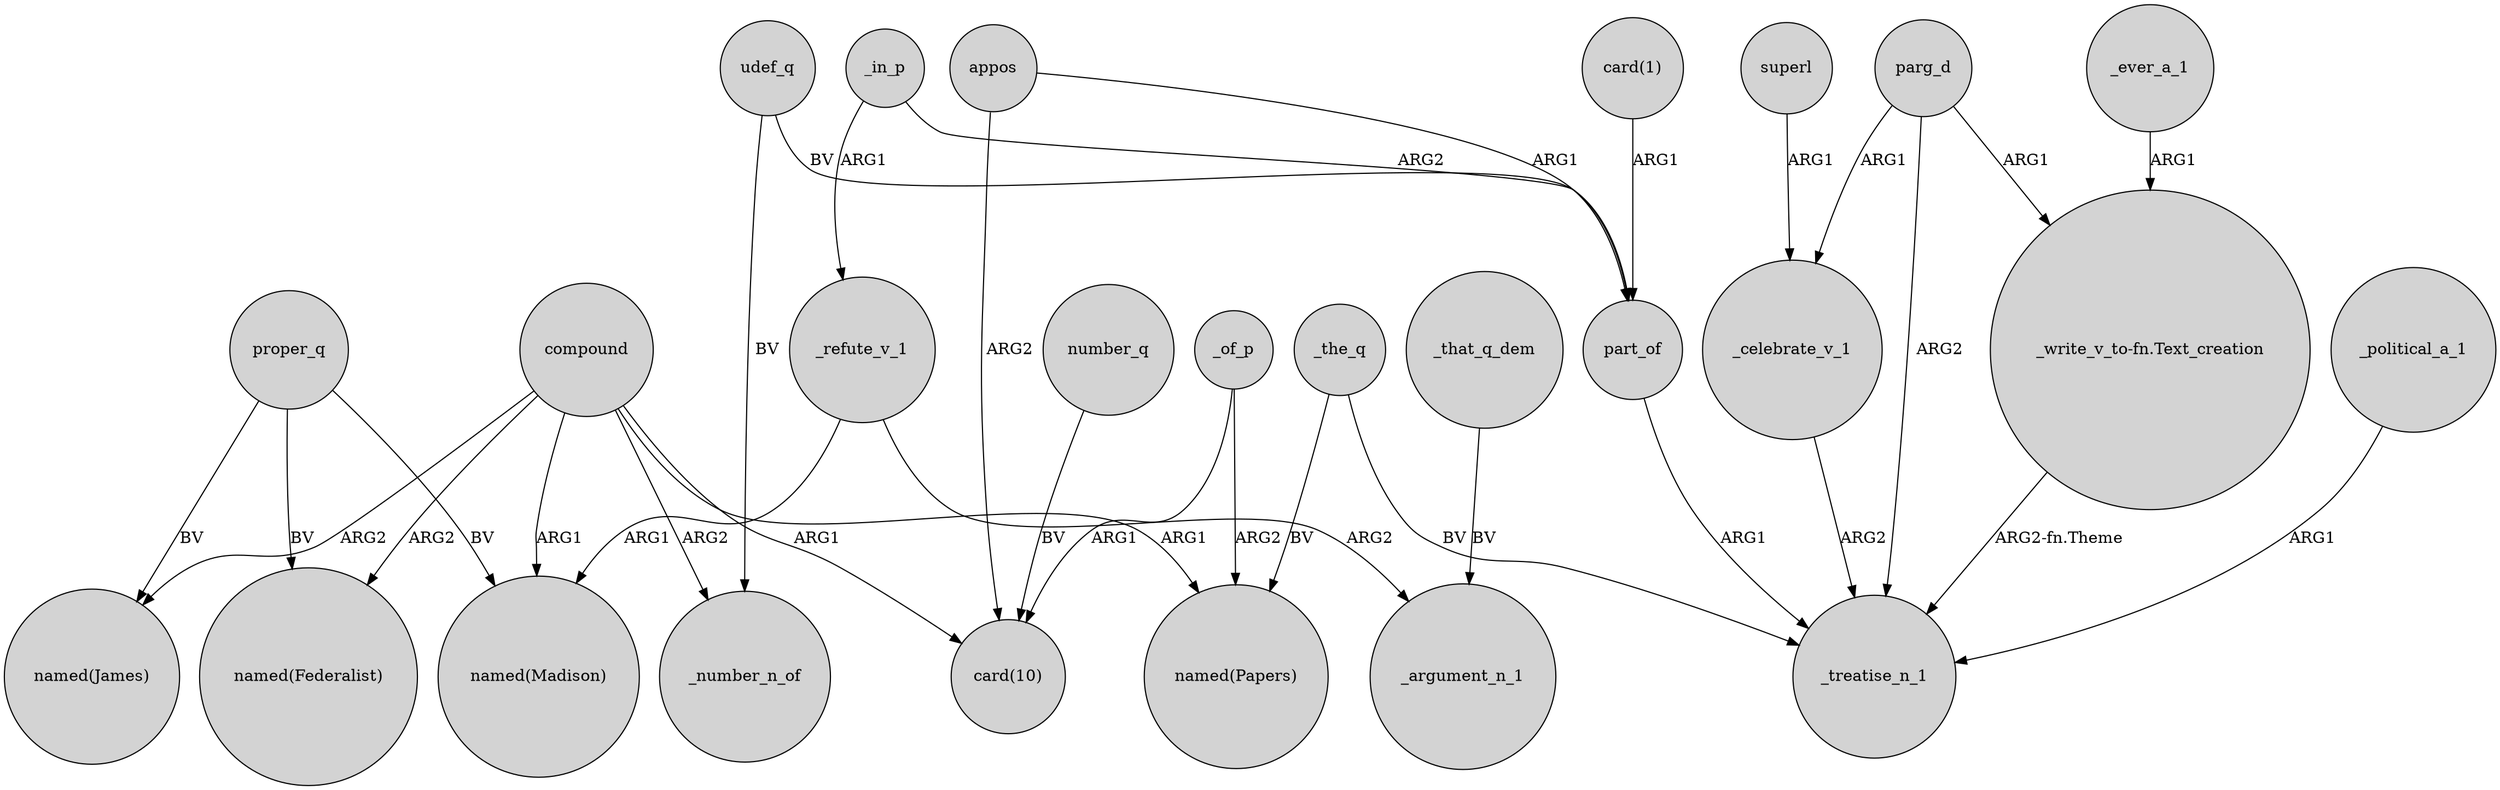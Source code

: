 digraph {
	node [shape=circle style=filled]
	proper_q -> "named(Federalist)" [label=BV]
	superl -> _celebrate_v_1 [label=ARG1]
	compound -> "named(Papers)" [label=ARG1]
	compound -> "named(Federalist)" [label=ARG2]
	udef_q -> part_of [label=BV]
	number_q -> "card(10)" [label=BV]
	udef_q -> _number_n_of [label=BV]
	_refute_v_1 -> "named(Madison)" [label=ARG1]
	compound -> "named(James)" [label=ARG2]
	"_write_v_to-fn.Text_creation" -> _treatise_n_1 [label="ARG2-fn.Theme"]
	_of_p -> "named(Papers)" [label=ARG2]
	proper_q -> "named(Madison)" [label=BV]
	_the_q -> "named(Papers)" [label=BV]
	appos -> part_of [label=ARG1]
	_ever_a_1 -> "_write_v_to-fn.Text_creation" [label=ARG1]
	compound -> "card(10)" [label=ARG1]
	parg_d -> _treatise_n_1 [label=ARG2]
	_of_p -> "card(10)" [label=ARG1]
	parg_d -> "_write_v_to-fn.Text_creation" [label=ARG1]
	part_of -> _treatise_n_1 [label=ARG1]
	compound -> "named(Madison)" [label=ARG1]
	_political_a_1 -> _treatise_n_1 [label=ARG1]
	proper_q -> "named(James)" [label=BV]
	_the_q -> _treatise_n_1 [label=BV]
	"card(1)" -> part_of [label=ARG1]
	_that_q_dem -> _argument_n_1 [label=BV]
	parg_d -> _celebrate_v_1 [label=ARG1]
	_in_p -> _refute_v_1 [label=ARG1]
	compound -> _number_n_of [label=ARG2]
	_refute_v_1 -> _argument_n_1 [label=ARG2]
	_in_p -> part_of [label=ARG2]
	appos -> "card(10)" [label=ARG2]
	_celebrate_v_1 -> _treatise_n_1 [label=ARG2]
}

